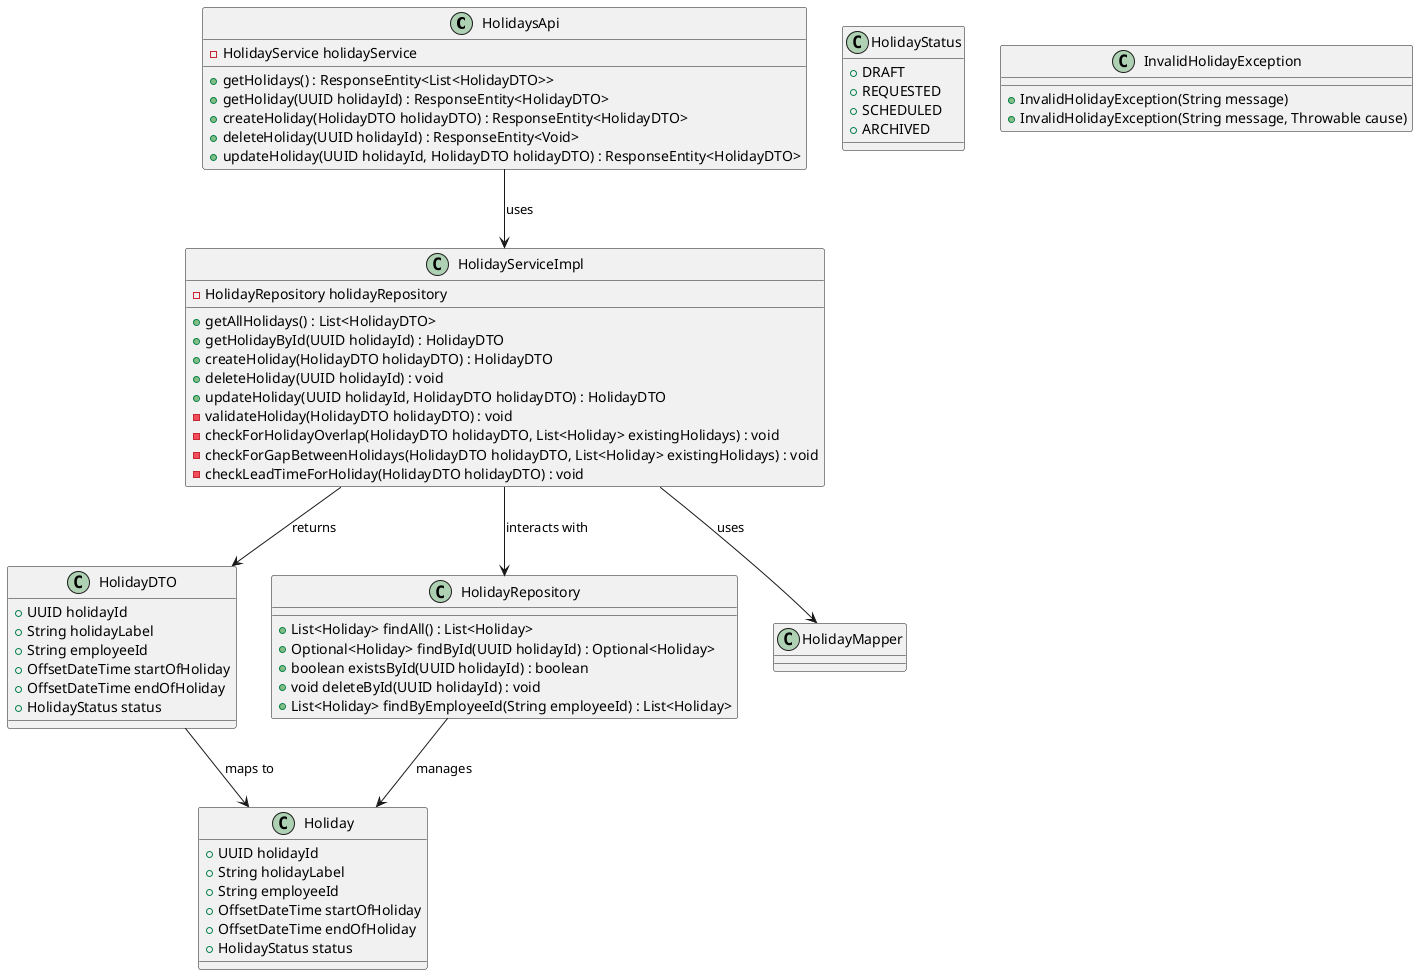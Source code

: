 @startuml

class HolidaysApi {
    -HolidayService holidayService
    +getHolidays() : ResponseEntity<List<HolidayDTO>>
    +getHoliday(UUID holidayId) : ResponseEntity<HolidayDTO>
    +createHoliday(HolidayDTO holidayDTO) : ResponseEntity<HolidayDTO>
    +deleteHoliday(UUID holidayId) : ResponseEntity<Void>
    +updateHoliday(UUID holidayId, HolidayDTO holidayDTO) : ResponseEntity<HolidayDTO>
}

class HolidayServiceImpl {
    -HolidayRepository holidayRepository
    +getAllHolidays() : List<HolidayDTO>
    +getHolidayById(UUID holidayId) : HolidayDTO
    +createHoliday(HolidayDTO holidayDTO) : HolidayDTO
    +deleteHoliday(UUID holidayId) : void
    +updateHoliday(UUID holidayId, HolidayDTO holidayDTO) : HolidayDTO
    -validateHoliday(HolidayDTO holidayDTO) : void
    -checkForHolidayOverlap(HolidayDTO holidayDTO, List<Holiday> existingHolidays) : void
    -checkForGapBetweenHolidays(HolidayDTO holidayDTO, List<Holiday> existingHolidays) : void
    -checkLeadTimeForHoliday(HolidayDTO holidayDTO) : void
}

class HolidayDTO {
    +UUID holidayId
    +String holidayLabel
    +String employeeId
    +OffsetDateTime startOfHoliday
    +OffsetDateTime endOfHoliday
    +HolidayStatus status
}

class Holiday {
    +UUID holidayId
    +String holidayLabel
    +String employeeId
    +OffsetDateTime startOfHoliday
    +OffsetDateTime endOfHoliday
    +HolidayStatus status
}

class HolidayRepository {
    +List<Holiday> findAll() : List<Holiday>
    +Optional<Holiday> findById(UUID holidayId) : Optional<Holiday>
    +boolean existsById(UUID holidayId) : boolean
    +void deleteById(UUID holidayId) : void
    +List<Holiday> findByEmployeeId(String employeeId) : List<Holiday>
}

class HolidayStatus {
    +DRAFT
    +REQUESTED
    +SCHEDULED
    +ARCHIVED
}

class InvalidHolidayException {
    +InvalidHolidayException(String message)
    +InvalidHolidayException(String message, Throwable cause)
}

HolidaysApi --> HolidayServiceImpl : uses
HolidayServiceImpl --> HolidayRepository : interacts with
HolidayServiceImpl --> HolidayMapper : uses
HolidayServiceImpl --> HolidayDTO : returns
HolidayDTO --> Holiday : maps to
HolidayRepository --> Holiday : manages

@enduml
